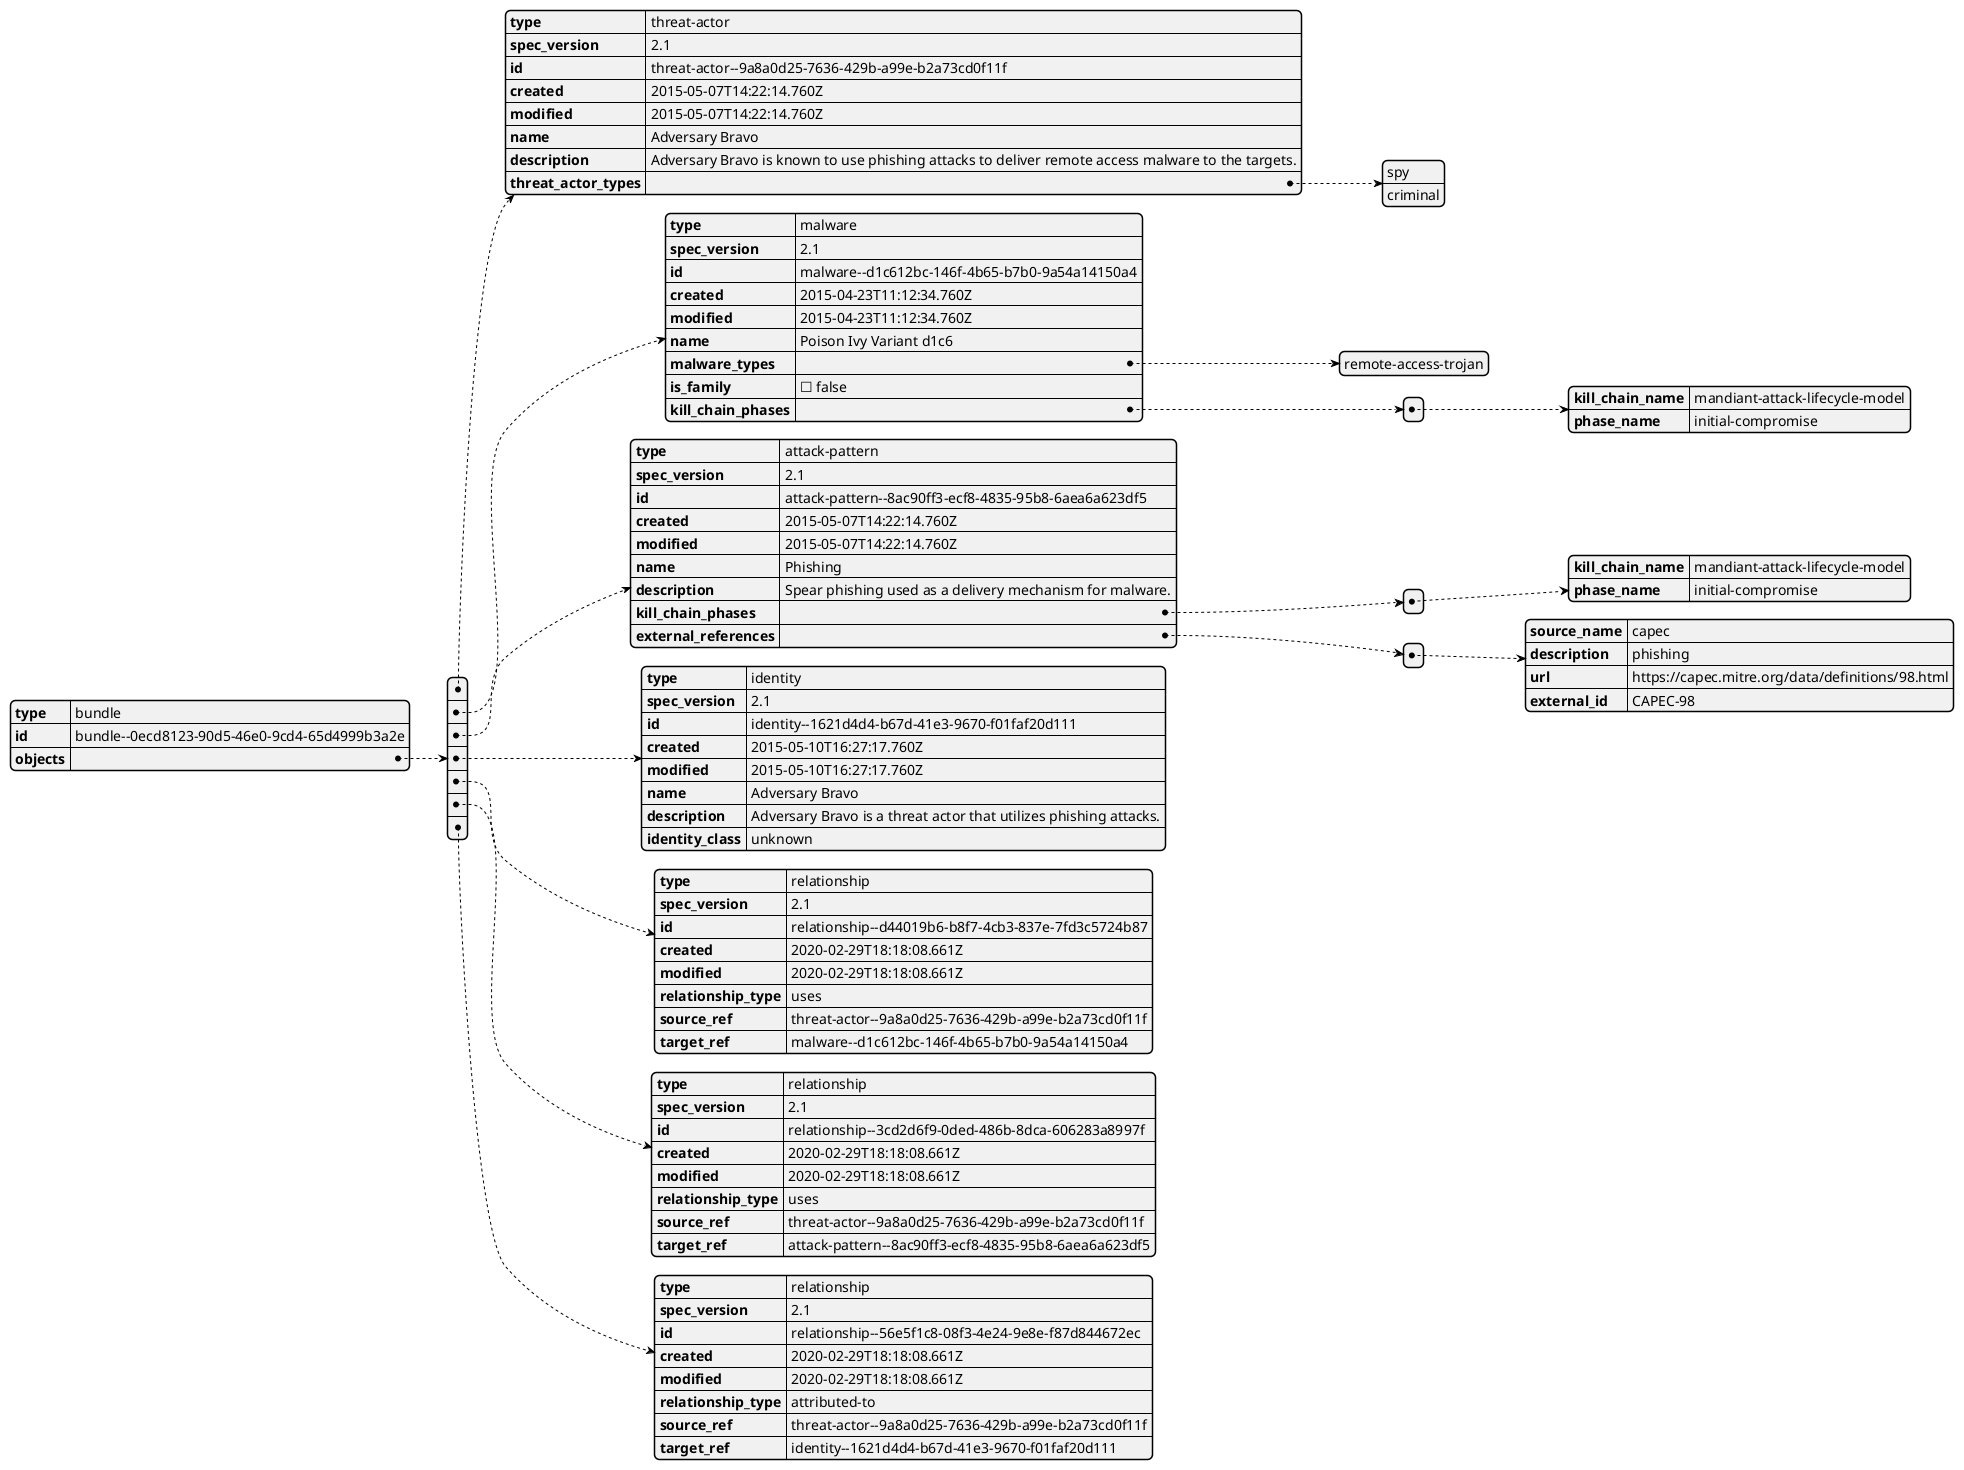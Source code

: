 @startjson
{
    "type": "bundle",
    "id": "bundle--0ecd8123-90d5-46e0-9cd4-65d4999b3a2e",
    "objects": [
        {
            "type": "threat-actor",
            "spec_version": "2.1",
            "id": "threat-actor--9a8a0d25-7636-429b-a99e-b2a73cd0f11f",
            "created": "2015-05-07T14:22:14.760Z",
            "modified": "2015-05-07T14:22:14.760Z",
            "name": "Adversary Bravo",
            "description": "Adversary Bravo is known to use phishing attacks to deliver remote access malware to the targets.",
            "threat_actor_types": [
                "spy",
                "criminal"
            ]
        },
        {
            "type": "malware",
            "spec_version": "2.1",
            "id": "malware--d1c612bc-146f-4b65-b7b0-9a54a14150a4",
            "created": "2015-04-23T11:12:34.760Z",
            "modified": "2015-04-23T11:12:34.760Z",
            "name": "Poison Ivy Variant d1c6",
            "malware_types": [
                "remote-access-trojan"
            ],
            "is_family": false,
            "kill_chain_phases": [
                {
                    "kill_chain_name": "mandiant-attack-lifecycle-model",
                    "phase_name": "initial-compromise"
                }
            ]
        },
        {
            "type": "attack-pattern",
            "spec_version": "2.1",
            "id": "attack-pattern--8ac90ff3-ecf8-4835-95b8-6aea6a623df5",
            "created": "2015-05-07T14:22:14.760Z",
            "modified": "2015-05-07T14:22:14.760Z",
            "name": "Phishing",
            "description": "Spear phishing used as a delivery mechanism for malware.",
            "kill_chain_phases": [
                {
                    "kill_chain_name": "mandiant-attack-lifecycle-model",
                    "phase_name": "initial-compromise"
                }
            ],
            "external_references": [
                {
                    "source_name": "capec",
                    "description": "phishing",
                    "url": "https://capec.mitre.org/data/definitions/98.html",
                    "external_id": "CAPEC-98"
                }
            ]
        },
        {
            "type": "identity",
            "spec_version": "2.1",
            "id": "identity--1621d4d4-b67d-41e3-9670-f01faf20d111",
            "created": "2015-05-10T16:27:17.760Z",
            "modified": "2015-05-10T16:27:17.760Z",
            "name": "Adversary Bravo",
            "description": "Adversary Bravo is a threat actor that utilizes phishing attacks.",
            "identity_class": "unknown"
        },
        {
            "type": "relationship",
            "spec_version": "2.1",
            "id": "relationship--d44019b6-b8f7-4cb3-837e-7fd3c5724b87",
            "created": "2020-02-29T18:18:08.661Z",
            "modified": "2020-02-29T18:18:08.661Z",
            "relationship_type": "uses",
            "source_ref": "threat-actor--9a8a0d25-7636-429b-a99e-b2a73cd0f11f",
            "target_ref": "malware--d1c612bc-146f-4b65-b7b0-9a54a14150a4"
        },
        {
            "type": "relationship",
            "spec_version": "2.1",
            "id": "relationship--3cd2d6f9-0ded-486b-8dca-606283a8997f",
            "created": "2020-02-29T18:18:08.661Z",
            "modified": "2020-02-29T18:18:08.661Z",
            "relationship_type": "uses",
            "source_ref": "threat-actor--9a8a0d25-7636-429b-a99e-b2a73cd0f11f",
            "target_ref": "attack-pattern--8ac90ff3-ecf8-4835-95b8-6aea6a623df5"
        },
        {
            "type": "relationship",
            "spec_version": "2.1",
            "id": "relationship--56e5f1c8-08f3-4e24-9e8e-f87d844672ec",
            "created": "2020-02-29T18:18:08.661Z",
            "modified": "2020-02-29T18:18:08.661Z",
            "relationship_type": "attributed-to",
            "source_ref": "threat-actor--9a8a0d25-7636-429b-a99e-b2a73cd0f11f",
            "target_ref": "identity--1621d4d4-b67d-41e3-9670-f01faf20d111"
        }
    ]
}
@endjson